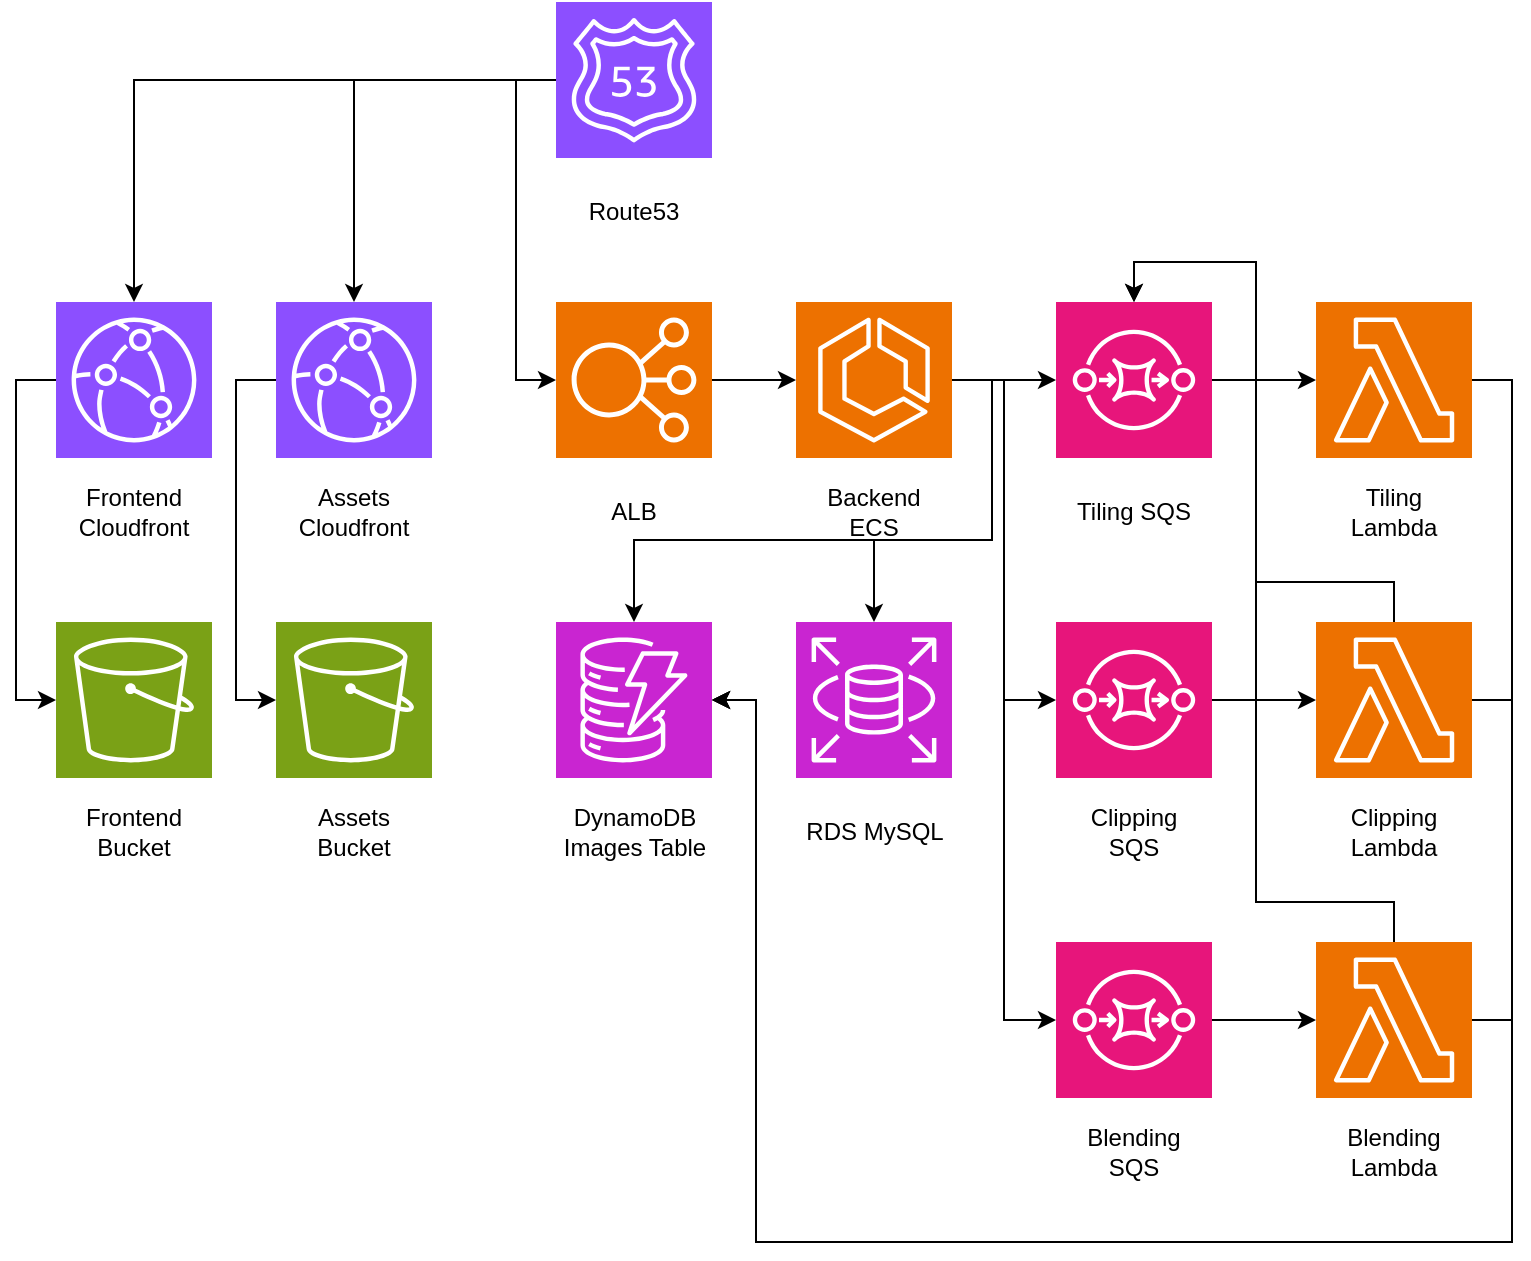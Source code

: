 <mxfile version="27.2.0">
  <diagram name="Page-1" id="UkQwOuLBO36Yq13UVy28">
    <mxGraphModel dx="1382" dy="714" grid="1" gridSize="10" guides="1" tooltips="1" connect="1" arrows="1" fold="1" page="1" pageScale="1" pageWidth="850" pageHeight="1100" math="0" shadow="0">
      <root>
        <mxCell id="0" />
        <mxCell id="1" parent="0" />
        <mxCell id="H16ods1i4xFBFxLek3nT-1" value="" style="sketch=0;points=[[0,0,0],[0.25,0,0],[0.5,0,0],[0.75,0,0],[1,0,0],[0,1,0],[0.25,1,0],[0.5,1,0],[0.75,1,0],[1,1,0],[0,0.25,0],[0,0.5,0],[0,0.75,0],[1,0.25,0],[1,0.5,0],[1,0.75,0]];outlineConnect=0;fontColor=#232F3E;fillColor=#8C4FFF;strokeColor=#ffffff;dashed=0;verticalLabelPosition=bottom;verticalAlign=top;align=center;html=1;fontSize=12;fontStyle=0;aspect=fixed;shape=mxgraph.aws4.resourceIcon;resIcon=mxgraph.aws4.route_53;" parent="1" vertex="1">
          <mxGeometry x="370" y="80" width="78" height="78" as="geometry" />
        </mxCell>
        <mxCell id="H16ods1i4xFBFxLek3nT-2" value="Route53" style="text;html=1;align=center;verticalAlign=middle;whiteSpace=wrap;rounded=0;" parent="1" vertex="1">
          <mxGeometry x="379" y="170" width="60" height="30" as="geometry" />
        </mxCell>
        <mxCell id="H16ods1i4xFBFxLek3nT-3" value="" style="sketch=0;points=[[0,0,0],[0.25,0,0],[0.5,0,0],[0.75,0,0],[1,0,0],[0,1,0],[0.25,1,0],[0.5,1,0],[0.75,1,0],[1,1,0],[0,0.25,0],[0,0.5,0],[0,0.75,0],[1,0.25,0],[1,0.5,0],[1,0.75,0]];outlineConnect=0;fontColor=#232F3E;fillColor=#8C4FFF;strokeColor=#ffffff;dashed=0;verticalLabelPosition=bottom;verticalAlign=top;align=center;html=1;fontSize=12;fontStyle=0;aspect=fixed;shape=mxgraph.aws4.resourceIcon;resIcon=mxgraph.aws4.cloudfront;" parent="1" vertex="1">
          <mxGeometry x="120" y="230" width="78" height="78" as="geometry" />
        </mxCell>
        <mxCell id="H16ods1i4xFBFxLek3nT-4" value="Frontend&lt;div&gt;Cloudfront&lt;/div&gt;" style="text;html=1;align=center;verticalAlign=middle;whiteSpace=wrap;rounded=0;" parent="1" vertex="1">
          <mxGeometry x="129" y="320" width="60" height="30" as="geometry" />
        </mxCell>
        <mxCell id="H16ods1i4xFBFxLek3nT-5" value="" style="sketch=0;points=[[0,0,0],[0.25,0,0],[0.5,0,0],[0.75,0,0],[1,0,0],[0,1,0],[0.25,1,0],[0.5,1,0],[0.75,1,0],[1,1,0],[0,0.25,0],[0,0.5,0],[0,0.75,0],[1,0.25,0],[1,0.5,0],[1,0.75,0]];outlineConnect=0;fontColor=#232F3E;fillColor=#8C4FFF;strokeColor=#ffffff;dashed=0;verticalLabelPosition=bottom;verticalAlign=top;align=center;html=1;fontSize=12;fontStyle=0;aspect=fixed;shape=mxgraph.aws4.resourceIcon;resIcon=mxgraph.aws4.cloudfront;" parent="1" vertex="1">
          <mxGeometry x="230" y="230" width="78" height="78" as="geometry" />
        </mxCell>
        <mxCell id="H16ods1i4xFBFxLek3nT-6" value="Assets&lt;br&gt;&lt;div&gt;Cloudfront&lt;/div&gt;" style="text;html=1;align=center;verticalAlign=middle;whiteSpace=wrap;rounded=0;" parent="1" vertex="1">
          <mxGeometry x="239" y="320" width="60" height="30" as="geometry" />
        </mxCell>
        <mxCell id="H16ods1i4xFBFxLek3nT-7" value="" style="sketch=0;points=[[0,0,0],[0.25,0,0],[0.5,0,0],[0.75,0,0],[1,0,0],[0,1,0],[0.25,1,0],[0.5,1,0],[0.75,1,0],[1,1,0],[0,0.25,0],[0,0.5,0],[0,0.75,0],[1,0.25,0],[1,0.5,0],[1,0.75,0]];outlineConnect=0;fontColor=#232F3E;fillColor=#7AA116;strokeColor=#ffffff;dashed=0;verticalLabelPosition=bottom;verticalAlign=top;align=center;html=1;fontSize=12;fontStyle=0;aspect=fixed;shape=mxgraph.aws4.resourceIcon;resIcon=mxgraph.aws4.s3;" parent="1" vertex="1">
          <mxGeometry x="120" y="390" width="78" height="78" as="geometry" />
        </mxCell>
        <mxCell id="H16ods1i4xFBFxLek3nT-8" value="Frontend&lt;div&gt;Bucket&lt;/div&gt;" style="text;html=1;align=center;verticalAlign=middle;whiteSpace=wrap;rounded=0;" parent="1" vertex="1">
          <mxGeometry x="129" y="480" width="60" height="30" as="geometry" />
        </mxCell>
        <mxCell id="H16ods1i4xFBFxLek3nT-9" value="" style="sketch=0;points=[[0,0,0],[0.25,0,0],[0.5,0,0],[0.75,0,0],[1,0,0],[0,1,0],[0.25,1,0],[0.5,1,0],[0.75,1,0],[1,1,0],[0,0.25,0],[0,0.5,0],[0,0.75,0],[1,0.25,0],[1,0.5,0],[1,0.75,0]];outlineConnect=0;fontColor=#232F3E;fillColor=#7AA116;strokeColor=#ffffff;dashed=0;verticalLabelPosition=bottom;verticalAlign=top;align=center;html=1;fontSize=12;fontStyle=0;aspect=fixed;shape=mxgraph.aws4.resourceIcon;resIcon=mxgraph.aws4.s3;" parent="1" vertex="1">
          <mxGeometry x="230" y="390" width="78" height="78" as="geometry" />
        </mxCell>
        <mxCell id="H16ods1i4xFBFxLek3nT-10" value="Assets&lt;br&gt;&lt;div&gt;Bucket&lt;/div&gt;" style="text;html=1;align=center;verticalAlign=middle;whiteSpace=wrap;rounded=0;" parent="1" vertex="1">
          <mxGeometry x="239" y="480" width="60" height="30" as="geometry" />
        </mxCell>
        <mxCell id="H16ods1i4xFBFxLek3nT-11" value="" style="sketch=0;points=[[0,0,0],[0.25,0,0],[0.5,0,0],[0.75,0,0],[1,0,0],[0,1,0],[0.25,1,0],[0.5,1,0],[0.75,1,0],[1,1,0],[0,0.25,0],[0,0.5,0],[0,0.75,0],[1,0.25,0],[1,0.5,0],[1,0.75,0]];outlineConnect=0;fontColor=#232F3E;fillColor=#ED7100;strokeColor=#ffffff;dashed=0;verticalLabelPosition=bottom;verticalAlign=top;align=center;html=1;fontSize=12;fontStyle=0;aspect=fixed;shape=mxgraph.aws4.resourceIcon;resIcon=mxgraph.aws4.elastic_load_balancing;" parent="1" vertex="1">
          <mxGeometry x="370" y="230" width="78" height="78" as="geometry" />
        </mxCell>
        <mxCell id="H16ods1i4xFBFxLek3nT-12" value="ALB" style="text;html=1;align=center;verticalAlign=middle;whiteSpace=wrap;rounded=0;" parent="1" vertex="1">
          <mxGeometry x="379" y="320" width="60" height="30" as="geometry" />
        </mxCell>
        <mxCell id="H16ods1i4xFBFxLek3nT-13" value="" style="sketch=0;points=[[0,0,0],[0.25,0,0],[0.5,0,0],[0.75,0,0],[1,0,0],[0,1,0],[0.25,1,0],[0.5,1,0],[0.75,1,0],[1,1,0],[0,0.25,0],[0,0.5,0],[0,0.75,0],[1,0.25,0],[1,0.5,0],[1,0.75,0]];outlineConnect=0;fontColor=#232F3E;fillColor=#ED7100;strokeColor=#ffffff;dashed=0;verticalLabelPosition=bottom;verticalAlign=top;align=center;html=1;fontSize=12;fontStyle=0;aspect=fixed;shape=mxgraph.aws4.resourceIcon;resIcon=mxgraph.aws4.ecs;" parent="1" vertex="1">
          <mxGeometry x="490" y="230" width="78" height="78" as="geometry" />
        </mxCell>
        <mxCell id="H16ods1i4xFBFxLek3nT-14" value="Backend ECS" style="text;html=1;align=center;verticalAlign=middle;whiteSpace=wrap;rounded=0;" parent="1" vertex="1">
          <mxGeometry x="499" y="320" width="60" height="30" as="geometry" />
        </mxCell>
        <mxCell id="H16ods1i4xFBFxLek3nT-15" value="" style="sketch=0;points=[[0,0,0],[0.25,0,0],[0.5,0,0],[0.75,0,0],[1,0,0],[0,1,0],[0.25,1,0],[0.5,1,0],[0.75,1,0],[1,1,0],[0,0.25,0],[0,0.5,0],[0,0.75,0],[1,0.25,0],[1,0.5,0],[1,0.75,0]];outlineConnect=0;fontColor=#232F3E;fillColor=#C925D1;strokeColor=#ffffff;dashed=0;verticalLabelPosition=bottom;verticalAlign=top;align=center;html=1;fontSize=12;fontStyle=0;aspect=fixed;shape=mxgraph.aws4.resourceIcon;resIcon=mxgraph.aws4.dynamodb;" parent="1" vertex="1">
          <mxGeometry x="370" y="390" width="78" height="78" as="geometry" />
        </mxCell>
        <mxCell id="H16ods1i4xFBFxLek3nT-16" value="&lt;div&gt;DynamoDB Images Table&lt;/div&gt;" style="text;html=1;align=center;verticalAlign=middle;whiteSpace=wrap;rounded=0;" parent="1" vertex="1">
          <mxGeometry x="368.5" y="480" width="81" height="30" as="geometry" />
        </mxCell>
        <mxCell id="H16ods1i4xFBFxLek3nT-17" value="" style="sketch=0;points=[[0,0,0],[0.25,0,0],[0.5,0,0],[0.75,0,0],[1,0,0],[0,1,0],[0.25,1,0],[0.5,1,0],[0.75,1,0],[1,1,0],[0,0.25,0],[0,0.5,0],[0,0.75,0],[1,0.25,0],[1,0.5,0],[1,0.75,0]];outlineConnect=0;fontColor=#232F3E;fillColor=#C925D1;strokeColor=#ffffff;dashed=0;verticalLabelPosition=bottom;verticalAlign=top;align=center;html=1;fontSize=12;fontStyle=0;aspect=fixed;shape=mxgraph.aws4.resourceIcon;resIcon=mxgraph.aws4.rds;" parent="1" vertex="1">
          <mxGeometry x="490" y="390" width="78" height="78" as="geometry" />
        </mxCell>
        <mxCell id="H16ods1i4xFBFxLek3nT-18" value="&lt;div&gt;RDS MySQL&lt;/div&gt;" style="text;html=1;align=center;verticalAlign=middle;whiteSpace=wrap;rounded=0;" parent="1" vertex="1">
          <mxGeometry x="488.5" y="480" width="81" height="30" as="geometry" />
        </mxCell>
        <mxCell id="H16ods1i4xFBFxLek3nT-40" style="edgeStyle=orthogonalEdgeStyle;rounded=0;orthogonalLoop=1;jettySize=auto;html=1;exitX=1;exitY=0.5;exitDx=0;exitDy=0;exitPerimeter=0;entryX=0;entryY=0.5;entryDx=0;entryDy=0;entryPerimeter=0;" parent="1" source="H16ods1i4xFBFxLek3nT-19" target="H16ods1i4xFBFxLek3nT-20" edge="1">
          <mxGeometry relative="1" as="geometry">
            <mxPoint x="740.0" y="269" as="targetPoint" />
          </mxGeometry>
        </mxCell>
        <mxCell id="H16ods1i4xFBFxLek3nT-19" value="" style="sketch=0;points=[[0,0,0],[0.25,0,0],[0.5,0,0],[0.75,0,0],[1,0,0],[0,1,0],[0.25,1,0],[0.5,1,0],[0.75,1,0],[1,1,0],[0,0.25,0],[0,0.5,0],[0,0.75,0],[1,0.25,0],[1,0.5,0],[1,0.75,0]];outlineConnect=0;fontColor=#232F3E;fillColor=#E7157B;strokeColor=#ffffff;dashed=0;verticalLabelPosition=bottom;verticalAlign=top;align=center;html=1;fontSize=12;fontStyle=0;aspect=fixed;shape=mxgraph.aws4.resourceIcon;resIcon=mxgraph.aws4.sqs;" parent="1" vertex="1">
          <mxGeometry x="620" y="230" width="78" height="78" as="geometry" />
        </mxCell>
        <mxCell id="H16ods1i4xFBFxLek3nT-20" value="" style="sketch=0;points=[[0,0,0],[0.25,0,0],[0.5,0,0],[0.75,0,0],[1,0,0],[0,1,0],[0.25,1,0],[0.5,1,0],[0.75,1,0],[1,1,0],[0,0.25,0],[0,0.5,0],[0,0.75,0],[1,0.25,0],[1,0.5,0],[1,0.75,0]];outlineConnect=0;fontColor=#232F3E;fillColor=#ED7100;strokeColor=#ffffff;dashed=0;verticalLabelPosition=bottom;verticalAlign=top;align=center;html=1;fontSize=12;fontStyle=0;aspect=fixed;shape=mxgraph.aws4.resourceIcon;resIcon=mxgraph.aws4.lambda;" parent="1" vertex="1">
          <mxGeometry x="750" y="230" width="78" height="78" as="geometry" />
        </mxCell>
        <mxCell id="H16ods1i4xFBFxLek3nT-21" value="Tiling SQS" style="text;html=1;align=center;verticalAlign=middle;whiteSpace=wrap;rounded=0;" parent="1" vertex="1">
          <mxGeometry x="629" y="320" width="60" height="30" as="geometry" />
        </mxCell>
        <mxCell id="H16ods1i4xFBFxLek3nT-22" value="Tiling Lambda" style="text;html=1;align=center;verticalAlign=middle;whiteSpace=wrap;rounded=0;" parent="1" vertex="1">
          <mxGeometry x="759" y="320" width="60" height="30" as="geometry" />
        </mxCell>
        <mxCell id="H16ods1i4xFBFxLek3nT-23" value="" style="sketch=0;points=[[0,0,0],[0.25,0,0],[0.5,0,0],[0.75,0,0],[1,0,0],[0,1,0],[0.25,1,0],[0.5,1,0],[0.75,1,0],[1,1,0],[0,0.25,0],[0,0.5,0],[0,0.75,0],[1,0.25,0],[1,0.5,0],[1,0.75,0]];outlineConnect=0;fontColor=#232F3E;fillColor=#E7157B;strokeColor=#ffffff;dashed=0;verticalLabelPosition=bottom;verticalAlign=top;align=center;html=1;fontSize=12;fontStyle=0;aspect=fixed;shape=mxgraph.aws4.resourceIcon;resIcon=mxgraph.aws4.sqs;" parent="1" vertex="1">
          <mxGeometry x="620" y="390" width="78" height="78" as="geometry" />
        </mxCell>
        <mxCell id="H16ods1i4xFBFxLek3nT-24" value="" style="sketch=0;points=[[0,0,0],[0.25,0,0],[0.5,0,0],[0.75,0,0],[1,0,0],[0,1,0],[0.25,1,0],[0.5,1,0],[0.75,1,0],[1,1,0],[0,0.25,0],[0,0.5,0],[0,0.75,0],[1,0.25,0],[1,0.5,0],[1,0.75,0]];outlineConnect=0;fontColor=#232F3E;fillColor=#ED7100;strokeColor=#ffffff;dashed=0;verticalLabelPosition=bottom;verticalAlign=top;align=center;html=1;fontSize=12;fontStyle=0;aspect=fixed;shape=mxgraph.aws4.resourceIcon;resIcon=mxgraph.aws4.lambda;" parent="1" vertex="1">
          <mxGeometry x="750" y="390" width="78" height="78" as="geometry" />
        </mxCell>
        <mxCell id="H16ods1i4xFBFxLek3nT-25" value="Clipping SQS" style="text;html=1;align=center;verticalAlign=middle;whiteSpace=wrap;rounded=0;" parent="1" vertex="1">
          <mxGeometry x="629" y="480" width="60" height="30" as="geometry" />
        </mxCell>
        <mxCell id="H16ods1i4xFBFxLek3nT-26" value="Clipping Lambda" style="text;html=1;align=center;verticalAlign=middle;whiteSpace=wrap;rounded=0;" parent="1" vertex="1">
          <mxGeometry x="759" y="480" width="60" height="30" as="geometry" />
        </mxCell>
        <mxCell id="H16ods1i4xFBFxLek3nT-27" value="" style="sketch=0;points=[[0,0,0],[0.25,0,0],[0.5,0,0],[0.75,0,0],[1,0,0],[0,1,0],[0.25,1,0],[0.5,1,0],[0.75,1,0],[1,1,0],[0,0.25,0],[0,0.5,0],[0,0.75,0],[1,0.25,0],[1,0.5,0],[1,0.75,0]];outlineConnect=0;fontColor=#232F3E;fillColor=#E7157B;strokeColor=#ffffff;dashed=0;verticalLabelPosition=bottom;verticalAlign=top;align=center;html=1;fontSize=12;fontStyle=0;aspect=fixed;shape=mxgraph.aws4.resourceIcon;resIcon=mxgraph.aws4.sqs;" parent="1" vertex="1">
          <mxGeometry x="620" y="550" width="78" height="78" as="geometry" />
        </mxCell>
        <mxCell id="H16ods1i4xFBFxLek3nT-28" value="" style="sketch=0;points=[[0,0,0],[0.25,0,0],[0.5,0,0],[0.75,0,0],[1,0,0],[0,1,0],[0.25,1,0],[0.5,1,0],[0.75,1,0],[1,1,0],[0,0.25,0],[0,0.5,0],[0,0.75,0],[1,0.25,0],[1,0.5,0],[1,0.75,0]];outlineConnect=0;fontColor=#232F3E;fillColor=#ED7100;strokeColor=#ffffff;dashed=0;verticalLabelPosition=bottom;verticalAlign=top;align=center;html=1;fontSize=12;fontStyle=0;aspect=fixed;shape=mxgraph.aws4.resourceIcon;resIcon=mxgraph.aws4.lambda;" parent="1" vertex="1">
          <mxGeometry x="750" y="550" width="78" height="78" as="geometry" />
        </mxCell>
        <mxCell id="H16ods1i4xFBFxLek3nT-29" value="Blending SQS" style="text;html=1;align=center;verticalAlign=middle;whiteSpace=wrap;rounded=0;" parent="1" vertex="1">
          <mxGeometry x="629" y="640" width="60" height="30" as="geometry" />
        </mxCell>
        <mxCell id="H16ods1i4xFBFxLek3nT-30" value="Blending Lambda" style="text;html=1;align=center;verticalAlign=middle;whiteSpace=wrap;rounded=0;" parent="1" vertex="1">
          <mxGeometry x="759" y="640" width="60" height="30" as="geometry" />
        </mxCell>
        <mxCell id="H16ods1i4xFBFxLek3nT-31" style="edgeStyle=orthogonalEdgeStyle;rounded=0;orthogonalLoop=1;jettySize=auto;html=1;exitX=0;exitY=0.5;exitDx=0;exitDy=0;exitPerimeter=0;entryX=0.5;entryY=0;entryDx=0;entryDy=0;entryPerimeter=0;" parent="1" source="H16ods1i4xFBFxLek3nT-1" target="H16ods1i4xFBFxLek3nT-5" edge="1">
          <mxGeometry relative="1" as="geometry" />
        </mxCell>
        <mxCell id="H16ods1i4xFBFxLek3nT-32" style="edgeStyle=orthogonalEdgeStyle;rounded=0;orthogonalLoop=1;jettySize=auto;html=1;exitX=0;exitY=0.5;exitDx=0;exitDy=0;exitPerimeter=0;entryX=0.5;entryY=0;entryDx=0;entryDy=0;entryPerimeter=0;" parent="1" source="H16ods1i4xFBFxLek3nT-1" target="H16ods1i4xFBFxLek3nT-3" edge="1">
          <mxGeometry relative="1" as="geometry" />
        </mxCell>
        <mxCell id="H16ods1i4xFBFxLek3nT-33" style="edgeStyle=orthogonalEdgeStyle;rounded=0;orthogonalLoop=1;jettySize=auto;html=1;exitX=0;exitY=0.5;exitDx=0;exitDy=0;exitPerimeter=0;entryX=0;entryY=0.5;entryDx=0;entryDy=0;entryPerimeter=0;" parent="1" source="H16ods1i4xFBFxLek3nT-3" target="H16ods1i4xFBFxLek3nT-7" edge="1">
          <mxGeometry relative="1" as="geometry" />
        </mxCell>
        <mxCell id="H16ods1i4xFBFxLek3nT-34" style="edgeStyle=orthogonalEdgeStyle;rounded=0;orthogonalLoop=1;jettySize=auto;html=1;exitX=0;exitY=0.5;exitDx=0;exitDy=0;exitPerimeter=0;entryX=0;entryY=0.5;entryDx=0;entryDy=0;entryPerimeter=0;" parent="1" source="H16ods1i4xFBFxLek3nT-5" target="H16ods1i4xFBFxLek3nT-9" edge="1">
          <mxGeometry relative="1" as="geometry" />
        </mxCell>
        <mxCell id="H16ods1i4xFBFxLek3nT-35" style="edgeStyle=orthogonalEdgeStyle;rounded=0;orthogonalLoop=1;jettySize=auto;html=1;exitX=0;exitY=0.5;exitDx=0;exitDy=0;exitPerimeter=0;entryX=0;entryY=0.5;entryDx=0;entryDy=0;entryPerimeter=0;" parent="1" source="H16ods1i4xFBFxLek3nT-1" target="H16ods1i4xFBFxLek3nT-11" edge="1">
          <mxGeometry relative="1" as="geometry" />
        </mxCell>
        <mxCell id="H16ods1i4xFBFxLek3nT-36" style="edgeStyle=orthogonalEdgeStyle;rounded=0;orthogonalLoop=1;jettySize=auto;html=1;exitX=1;exitY=0.5;exitDx=0;exitDy=0;exitPerimeter=0;entryX=0;entryY=0.5;entryDx=0;entryDy=0;entryPerimeter=0;" parent="1" source="H16ods1i4xFBFxLek3nT-11" target="H16ods1i4xFBFxLek3nT-13" edge="1">
          <mxGeometry relative="1" as="geometry" />
        </mxCell>
        <mxCell id="H16ods1i4xFBFxLek3nT-37" style="edgeStyle=orthogonalEdgeStyle;rounded=0;orthogonalLoop=1;jettySize=auto;html=1;exitX=1;exitY=0.5;exitDx=0;exitDy=0;exitPerimeter=0;entryX=0;entryY=0.5;entryDx=0;entryDy=0;entryPerimeter=0;" parent="1" source="H16ods1i4xFBFxLek3nT-13" target="H16ods1i4xFBFxLek3nT-19" edge="1">
          <mxGeometry relative="1" as="geometry" />
        </mxCell>
        <mxCell id="H16ods1i4xFBFxLek3nT-38" style="edgeStyle=orthogonalEdgeStyle;rounded=0;orthogonalLoop=1;jettySize=auto;html=1;exitX=1;exitY=0.5;exitDx=0;exitDy=0;exitPerimeter=0;entryX=0;entryY=0.5;entryDx=0;entryDy=0;entryPerimeter=0;" parent="1" source="H16ods1i4xFBFxLek3nT-13" target="H16ods1i4xFBFxLek3nT-23" edge="1">
          <mxGeometry relative="1" as="geometry" />
        </mxCell>
        <mxCell id="H16ods1i4xFBFxLek3nT-39" style="edgeStyle=orthogonalEdgeStyle;rounded=0;orthogonalLoop=1;jettySize=auto;html=1;exitX=1;exitY=0.5;exitDx=0;exitDy=0;exitPerimeter=0;entryX=0;entryY=0.5;entryDx=0;entryDy=0;entryPerimeter=0;" parent="1" source="H16ods1i4xFBFxLek3nT-13" target="H16ods1i4xFBFxLek3nT-27" edge="1">
          <mxGeometry relative="1" as="geometry" />
        </mxCell>
        <mxCell id="H16ods1i4xFBFxLek3nT-41" style="edgeStyle=orthogonalEdgeStyle;rounded=0;orthogonalLoop=1;jettySize=auto;html=1;exitX=1;exitY=0.5;exitDx=0;exitDy=0;exitPerimeter=0;entryX=0;entryY=0.5;entryDx=0;entryDy=0;entryPerimeter=0;" parent="1" source="H16ods1i4xFBFxLek3nT-23" target="H16ods1i4xFBFxLek3nT-24" edge="1">
          <mxGeometry relative="1" as="geometry" />
        </mxCell>
        <mxCell id="H16ods1i4xFBFxLek3nT-42" style="edgeStyle=orthogonalEdgeStyle;rounded=0;orthogonalLoop=1;jettySize=auto;html=1;exitX=1;exitY=0.5;exitDx=0;exitDy=0;exitPerimeter=0;entryX=0;entryY=0.5;entryDx=0;entryDy=0;entryPerimeter=0;" parent="1" source="H16ods1i4xFBFxLek3nT-27" target="H16ods1i4xFBFxLek3nT-28" edge="1">
          <mxGeometry relative="1" as="geometry" />
        </mxCell>
        <mxCell id="H16ods1i4xFBFxLek3nT-43" style="edgeStyle=orthogonalEdgeStyle;rounded=0;orthogonalLoop=1;jettySize=auto;html=1;exitX=1;exitY=0.5;exitDx=0;exitDy=0;exitPerimeter=0;entryX=0.5;entryY=0;entryDx=0;entryDy=0;entryPerimeter=0;" parent="1" source="H16ods1i4xFBFxLek3nT-13" target="H16ods1i4xFBFxLek3nT-17" edge="1">
          <mxGeometry relative="1" as="geometry" />
        </mxCell>
        <mxCell id="H16ods1i4xFBFxLek3nT-44" style="edgeStyle=orthogonalEdgeStyle;rounded=0;orthogonalLoop=1;jettySize=auto;html=1;exitX=1;exitY=0.5;exitDx=0;exitDy=0;exitPerimeter=0;entryX=0.5;entryY=0;entryDx=0;entryDy=0;entryPerimeter=0;" parent="1" source="H16ods1i4xFBFxLek3nT-13" target="H16ods1i4xFBFxLek3nT-15" edge="1">
          <mxGeometry relative="1" as="geometry" />
        </mxCell>
        <mxCell id="H16ods1i4xFBFxLek3nT-47" style="edgeStyle=orthogonalEdgeStyle;rounded=0;orthogonalLoop=1;jettySize=auto;html=1;exitX=1;exitY=0.5;exitDx=0;exitDy=0;exitPerimeter=0;entryX=1;entryY=0.5;entryDx=0;entryDy=0;entryPerimeter=0;" parent="1" source="H16ods1i4xFBFxLek3nT-20" target="H16ods1i4xFBFxLek3nT-15" edge="1">
          <mxGeometry relative="1" as="geometry">
            <Array as="points">
              <mxPoint x="848" y="269" />
              <mxPoint x="848" y="700" />
              <mxPoint x="470" y="700" />
              <mxPoint x="470" y="429" />
            </Array>
          </mxGeometry>
        </mxCell>
        <mxCell id="H16ods1i4xFBFxLek3nT-48" style="edgeStyle=orthogonalEdgeStyle;rounded=0;orthogonalLoop=1;jettySize=auto;html=1;exitX=1;exitY=0.5;exitDx=0;exitDy=0;exitPerimeter=0;entryX=1;entryY=0.5;entryDx=0;entryDy=0;entryPerimeter=0;" parent="1" source="H16ods1i4xFBFxLek3nT-24" target="H16ods1i4xFBFxLek3nT-15" edge="1">
          <mxGeometry relative="1" as="geometry">
            <Array as="points">
              <mxPoint x="848" y="429" />
              <mxPoint x="848" y="700" />
              <mxPoint x="470" y="700" />
              <mxPoint x="470" y="429" />
            </Array>
          </mxGeometry>
        </mxCell>
        <mxCell id="H16ods1i4xFBFxLek3nT-49" style="edgeStyle=orthogonalEdgeStyle;rounded=0;orthogonalLoop=1;jettySize=auto;html=1;exitX=1;exitY=0.5;exitDx=0;exitDy=0;exitPerimeter=0;entryX=1;entryY=0.5;entryDx=0;entryDy=0;entryPerimeter=0;" parent="1" source="H16ods1i4xFBFxLek3nT-28" target="H16ods1i4xFBFxLek3nT-15" edge="1">
          <mxGeometry relative="1" as="geometry">
            <Array as="points">
              <mxPoint x="848" y="589" />
              <mxPoint x="848" y="700" />
              <mxPoint x="470" y="700" />
              <mxPoint x="470" y="429" />
            </Array>
          </mxGeometry>
        </mxCell>
        <mxCell id="H16ods1i4xFBFxLek3nT-50" style="edgeStyle=orthogonalEdgeStyle;rounded=0;orthogonalLoop=1;jettySize=auto;html=1;exitX=0.5;exitY=0;exitDx=0;exitDy=0;exitPerimeter=0;entryX=0.5;entryY=0;entryDx=0;entryDy=0;entryPerimeter=0;" parent="1" source="H16ods1i4xFBFxLek3nT-24" target="H16ods1i4xFBFxLek3nT-19" edge="1">
          <mxGeometry relative="1" as="geometry">
            <Array as="points">
              <mxPoint x="789" y="370" />
              <mxPoint x="720" y="370" />
              <mxPoint x="720" y="210" />
              <mxPoint x="659" y="210" />
            </Array>
          </mxGeometry>
        </mxCell>
        <mxCell id="H16ods1i4xFBFxLek3nT-51" style="edgeStyle=orthogonalEdgeStyle;rounded=0;orthogonalLoop=1;jettySize=auto;html=1;exitX=0.5;exitY=0;exitDx=0;exitDy=0;exitPerimeter=0;entryX=0.5;entryY=0;entryDx=0;entryDy=0;entryPerimeter=0;" parent="1" source="H16ods1i4xFBFxLek3nT-28" target="H16ods1i4xFBFxLek3nT-19" edge="1">
          <mxGeometry relative="1" as="geometry">
            <Array as="points">
              <mxPoint x="789" y="530" />
              <mxPoint x="720" y="530" />
              <mxPoint x="720" y="210" />
              <mxPoint x="659" y="210" />
            </Array>
          </mxGeometry>
        </mxCell>
      </root>
    </mxGraphModel>
  </diagram>
</mxfile>
